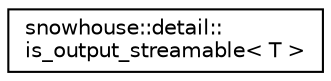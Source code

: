 digraph "Graphical Class Hierarchy"
{
 // INTERACTIVE_SVG=YES
  edge [fontname="Helvetica",fontsize="10",labelfontname="Helvetica",labelfontsize="10"];
  node [fontname="Helvetica",fontsize="10",shape=record];
  rankdir="LR";
  Node0 [label="snowhouse::detail::\lis_output_streamable\< T \>",height=0.2,width=0.4,color="black", fillcolor="white", style="filled",URL="$structsnowhouse_1_1detail_1_1is__output__streamable.html"];
}
